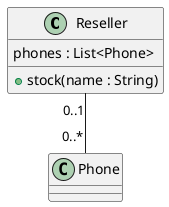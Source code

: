 ```uml
@startuml
class Reseller {
    phones : List<Phone>
    + stock(name : String)
}
Reseller "0..1" -- "0..*" Phone
@enduml
```